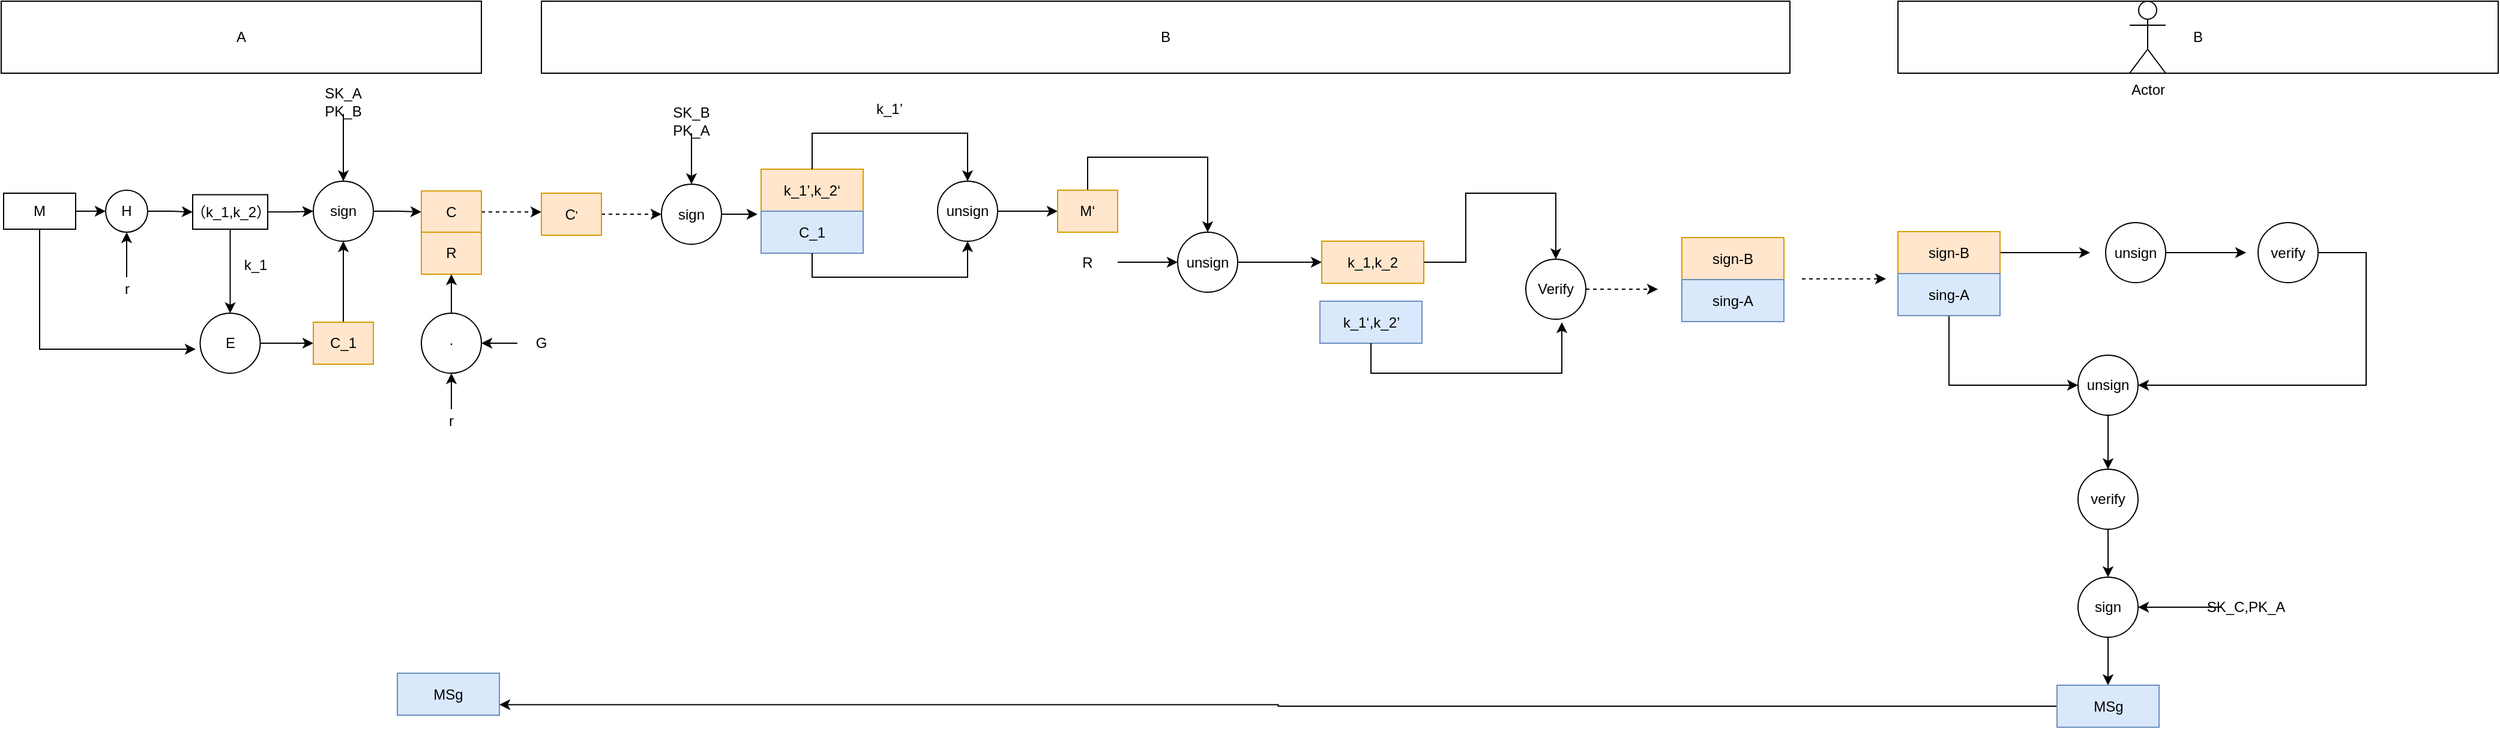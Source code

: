 <mxfile version="13.7.1" type="github"><diagram id="wB-M8znGSjYZSGlgd04C" name="Page-1"><mxGraphModel dx="593" dy="324" grid="1" gridSize="10" guides="1" tooltips="1" connect="1" arrows="1" fold="1" page="1" pageScale="1" pageWidth="827" pageHeight="1169" math="0" shadow="0"><root><mxCell id="0"/><mxCell id="1" parent="0"/><mxCell id="pUYlwLuFqtVYHTEQ7I9f-7" style="edgeStyle=orthogonalEdgeStyle;rounded=0;orthogonalLoop=1;jettySize=auto;html=1;exitX=1;exitY=0.5;exitDx=0;exitDy=0;entryX=0;entryY=0.5;entryDx=0;entryDy=0;" edge="1" parent="1" source="pUYlwLuFqtVYHTEQ7I9f-1" target="pUYlwLuFqtVYHTEQ7I9f-6"><mxGeometry relative="1" as="geometry"/></mxCell><mxCell id="pUYlwLuFqtVYHTEQ7I9f-19" style="edgeStyle=orthogonalEdgeStyle;rounded=0;orthogonalLoop=1;jettySize=auto;html=1;" edge="1" parent="1" source="pUYlwLuFqtVYHTEQ7I9f-1"><mxGeometry relative="1" as="geometry"><mxPoint x="202" y="610" as="targetPoint"/><Array as="points"><mxPoint x="72" y="610"/></Array></mxGeometry></mxCell><mxCell id="pUYlwLuFqtVYHTEQ7I9f-1" value="M" style="rounded=0;whiteSpace=wrap;html=1;" vertex="1" parent="1"><mxGeometry x="42" y="480" width="60" height="30" as="geometry"/></mxCell><mxCell id="pUYlwLuFqtVYHTEQ7I9f-15" value="" style="edgeStyle=orthogonalEdgeStyle;rounded=0;orthogonalLoop=1;jettySize=auto;html=1;" edge="1" parent="1" source="pUYlwLuFqtVYHTEQ7I9f-6" target="pUYlwLuFqtVYHTEQ7I9f-14"><mxGeometry relative="1" as="geometry"/></mxCell><mxCell id="pUYlwLuFqtVYHTEQ7I9f-6" value="H" style="ellipse;whiteSpace=wrap;html=1;aspect=fixed;" vertex="1" parent="1"><mxGeometry x="127" y="477.5" width="35" height="35" as="geometry"/></mxCell><mxCell id="pUYlwLuFqtVYHTEQ7I9f-8" value="A" style="rounded=0;whiteSpace=wrap;html=1;" vertex="1" parent="1"><mxGeometry x="40" y="320" width="400" height="60" as="geometry"/></mxCell><mxCell id="pUYlwLuFqtVYHTEQ7I9f-9" value="B" style="rounded=0;whiteSpace=wrap;html=1;" vertex="1" parent="1"><mxGeometry x="490" y="320" width="1040" height="60" as="geometry"/></mxCell><mxCell id="pUYlwLuFqtVYHTEQ7I9f-10" value="B" style="rounded=0;whiteSpace=wrap;html=1;" vertex="1" parent="1"><mxGeometry x="1620" y="320" width="500" height="60" as="geometry"/></mxCell><mxCell id="pUYlwLuFqtVYHTEQ7I9f-12" style="edgeStyle=orthogonalEdgeStyle;rounded=0;orthogonalLoop=1;jettySize=auto;html=1;entryX=0.5;entryY=1;entryDx=0;entryDy=0;" edge="1" parent="1" source="pUYlwLuFqtVYHTEQ7I9f-11" target="pUYlwLuFqtVYHTEQ7I9f-6"><mxGeometry relative="1" as="geometry"/></mxCell><mxCell id="pUYlwLuFqtVYHTEQ7I9f-11" value="r" style="text;html=1;strokeColor=none;fillColor=none;align=center;verticalAlign=middle;whiteSpace=wrap;rounded=0;" vertex="1" parent="1"><mxGeometry x="124.5" y="550" width="40" height="20" as="geometry"/></mxCell><mxCell id="pUYlwLuFqtVYHTEQ7I9f-20" style="edgeStyle=orthogonalEdgeStyle;rounded=0;orthogonalLoop=1;jettySize=auto;html=1;entryX=0.5;entryY=0;entryDx=0;entryDy=0;" edge="1" parent="1" source="pUYlwLuFqtVYHTEQ7I9f-14" target="pUYlwLuFqtVYHTEQ7I9f-17"><mxGeometry relative="1" as="geometry"/></mxCell><mxCell id="pUYlwLuFqtVYHTEQ7I9f-33" style="edgeStyle=orthogonalEdgeStyle;rounded=0;orthogonalLoop=1;jettySize=auto;html=1;exitX=1;exitY=0.5;exitDx=0;exitDy=0;startArrow=none;startFill=0;endArrow=classic;endFill=1;" edge="1" parent="1" source="pUYlwLuFqtVYHTEQ7I9f-14" target="pUYlwLuFqtVYHTEQ7I9f-32"><mxGeometry relative="1" as="geometry"/></mxCell><mxCell id="pUYlwLuFqtVYHTEQ7I9f-14" value="（k_1,k_2）" style="whiteSpace=wrap;html=1;" vertex="1" parent="1"><mxGeometry x="199.5" y="481.25" width="62.5" height="28.75" as="geometry"/></mxCell><mxCell id="pUYlwLuFqtVYHTEQ7I9f-35" style="edgeStyle=orthogonalEdgeStyle;rounded=0;orthogonalLoop=1;jettySize=auto;html=1;startArrow=none;startFill=0;endArrow=classic;endFill=1;" edge="1" parent="1" source="pUYlwLuFqtVYHTEQ7I9f-17" target="pUYlwLuFqtVYHTEQ7I9f-34"><mxGeometry relative="1" as="geometry"/></mxCell><mxCell id="pUYlwLuFqtVYHTEQ7I9f-17" value="E" style="ellipse;whiteSpace=wrap;html=1;aspect=fixed;" vertex="1" parent="1"><mxGeometry x="205.75" y="580" width="50" height="50" as="geometry"/></mxCell><mxCell id="pUYlwLuFqtVYHTEQ7I9f-21" value="k_1" style="text;html=1;strokeColor=none;fillColor=none;align=center;verticalAlign=middle;whiteSpace=wrap;rounded=0;" vertex="1" parent="1"><mxGeometry x="232" y="530" width="40" height="20" as="geometry"/></mxCell><mxCell id="pUYlwLuFqtVYHTEQ7I9f-40" style="edgeStyle=orthogonalEdgeStyle;rounded=0;orthogonalLoop=1;jettySize=auto;html=1;startArrow=none;startFill=0;endArrow=classic;endFill=1;" edge="1" parent="1" source="pUYlwLuFqtVYHTEQ7I9f-32" target="pUYlwLuFqtVYHTEQ7I9f-37"><mxGeometry relative="1" as="geometry"/></mxCell><mxCell id="pUYlwLuFqtVYHTEQ7I9f-32" value="sign" style="ellipse;whiteSpace=wrap;html=1;aspect=fixed;" vertex="1" parent="1"><mxGeometry x="300" y="470" width="50" height="50" as="geometry"/></mxCell><mxCell id="pUYlwLuFqtVYHTEQ7I9f-36" style="edgeStyle=orthogonalEdgeStyle;rounded=0;orthogonalLoop=1;jettySize=auto;html=1;entryX=0.5;entryY=1;entryDx=0;entryDy=0;startArrow=none;startFill=0;endArrow=classic;endFill=1;" edge="1" parent="1" source="pUYlwLuFqtVYHTEQ7I9f-34" target="pUYlwLuFqtVYHTEQ7I9f-32"><mxGeometry relative="1" as="geometry"/></mxCell><mxCell id="pUYlwLuFqtVYHTEQ7I9f-34" value="C_1" style="rounded=0;whiteSpace=wrap;html=1;fillColor=#ffe6cc;strokeColor=#d79b00;" vertex="1" parent="1"><mxGeometry x="300" y="587.5" width="50" height="35" as="geometry"/></mxCell><mxCell id="pUYlwLuFqtVYHTEQ7I9f-41" style="edgeStyle=orthogonalEdgeStyle;rounded=0;orthogonalLoop=1;jettySize=auto;html=1;startArrow=none;startFill=0;endArrow=classic;endFill=1;dashed=1;" edge="1" parent="1" source="pUYlwLuFqtVYHTEQ7I9f-37"><mxGeometry relative="1" as="geometry"><mxPoint x="490" y="495.63" as="targetPoint"/></mxGeometry></mxCell><mxCell id="pUYlwLuFqtVYHTEQ7I9f-37" value="C" style="rounded=0;whiteSpace=wrap;html=1;fillColor=#ffe6cc;strokeColor=#d79b00;" vertex="1" parent="1"><mxGeometry x="390" y="478.13" width="50" height="35" as="geometry"/></mxCell><mxCell id="pUYlwLuFqtVYHTEQ7I9f-39" style="edgeStyle=orthogonalEdgeStyle;rounded=0;orthogonalLoop=1;jettySize=auto;html=1;entryX=0.5;entryY=0;entryDx=0;entryDy=0;startArrow=none;startFill=0;endArrow=classic;endFill=1;" edge="1" parent="1" source="pUYlwLuFqtVYHTEQ7I9f-38" target="pUYlwLuFqtVYHTEQ7I9f-32"><mxGeometry relative="1" as="geometry"/></mxCell><mxCell id="pUYlwLuFqtVYHTEQ7I9f-38" value="SK_A&lt;br&gt;PK_B" style="text;html=1;strokeColor=none;fillColor=none;align=center;verticalAlign=middle;whiteSpace=wrap;rounded=0;" vertex="1" parent="1"><mxGeometry x="305" y="394" width="40" height="20" as="geometry"/></mxCell><mxCell id="pUYlwLuFqtVYHTEQ7I9f-45" style="edgeStyle=orthogonalEdgeStyle;rounded=0;orthogonalLoop=1;jettySize=auto;html=1;entryX=0;entryY=0.5;entryDx=0;entryDy=0;dashed=1;startArrow=none;startFill=0;endArrow=classic;endFill=1;" edge="1" parent="1" source="pUYlwLuFqtVYHTEQ7I9f-42" target="pUYlwLuFqtVYHTEQ7I9f-44"><mxGeometry relative="1" as="geometry"/></mxCell><mxCell id="pUYlwLuFqtVYHTEQ7I9f-42" value="C&lt;span style=&quot;font-size: 10px&quot;&gt;'&lt;/span&gt;" style="rounded=0;whiteSpace=wrap;html=1;fillColor=#ffe6cc;strokeColor=#d79b00;" vertex="1" parent="1"><mxGeometry x="490" y="480" width="50" height="35" as="geometry"/></mxCell><mxCell id="pUYlwLuFqtVYHTEQ7I9f-53" style="edgeStyle=orthogonalEdgeStyle;rounded=0;orthogonalLoop=1;jettySize=auto;html=1;startArrow=none;startFill=0;endArrow=classic;endFill=1;" edge="1" parent="1" source="pUYlwLuFqtVYHTEQ7I9f-44"><mxGeometry relative="1" as="geometry"><mxPoint x="670" y="497.5" as="targetPoint"/></mxGeometry></mxCell><mxCell id="pUYlwLuFqtVYHTEQ7I9f-44" value="sign" style="ellipse;whiteSpace=wrap;html=1;aspect=fixed;" vertex="1" parent="1"><mxGeometry x="590" y="472.5" width="50" height="50" as="geometry"/></mxCell><mxCell id="pUYlwLuFqtVYHTEQ7I9f-47" style="edgeStyle=orthogonalEdgeStyle;rounded=0;orthogonalLoop=1;jettySize=auto;html=1;entryX=0.5;entryY=0;entryDx=0;entryDy=0;startArrow=none;startFill=0;endArrow=classic;endFill=1;" edge="1" parent="1" source="pUYlwLuFqtVYHTEQ7I9f-46" target="pUYlwLuFqtVYHTEQ7I9f-44"><mxGeometry relative="1" as="geometry"/></mxCell><mxCell id="pUYlwLuFqtVYHTEQ7I9f-46" value="SK_B&lt;br&gt;PK_A" style="text;html=1;strokeColor=none;fillColor=none;align=center;verticalAlign=middle;whiteSpace=wrap;rounded=0;" vertex="1" parent="1"><mxGeometry x="595" y="410" width="40" height="20" as="geometry"/></mxCell><mxCell id="pUYlwLuFqtVYHTEQ7I9f-51" value="" style="group" vertex="1" connectable="0" parent="1"><mxGeometry x="673" y="460" width="85" height="70" as="geometry"/></mxCell><mxCell id="pUYlwLuFqtVYHTEQ7I9f-48" value="k_1’,k_2‘" style="rounded=0;whiteSpace=wrap;html=1;fillColor=#ffe6cc;strokeColor=#d79b00;" vertex="1" parent="pUYlwLuFqtVYHTEQ7I9f-51"><mxGeometry width="85" height="35" as="geometry"/></mxCell><mxCell id="pUYlwLuFqtVYHTEQ7I9f-50" value="C_1" style="rounded=0;whiteSpace=wrap;html=1;fillColor=#dae8fc;strokeColor=#6c8ebf;" vertex="1" parent="pUYlwLuFqtVYHTEQ7I9f-51"><mxGeometry y="35" width="85" height="35" as="geometry"/></mxCell><mxCell id="pUYlwLuFqtVYHTEQ7I9f-66" style="edgeStyle=orthogonalEdgeStyle;rounded=0;orthogonalLoop=1;jettySize=auto;html=1;entryX=0;entryY=0.5;entryDx=0;entryDy=0;startArrow=none;startFill=0;endArrow=classic;endFill=1;" edge="1" parent="1" source="pUYlwLuFqtVYHTEQ7I9f-55" target="pUYlwLuFqtVYHTEQ7I9f-65"><mxGeometry relative="1" as="geometry"/></mxCell><mxCell id="pUYlwLuFqtVYHTEQ7I9f-55" value="unsign" style="ellipse;whiteSpace=wrap;html=1;aspect=fixed;" vertex="1" parent="1"><mxGeometry x="820" y="470" width="50" height="50" as="geometry"/></mxCell><mxCell id="pUYlwLuFqtVYHTEQ7I9f-56" style="edgeStyle=orthogonalEdgeStyle;rounded=0;orthogonalLoop=1;jettySize=auto;html=1;entryX=0.5;entryY=0;entryDx=0;entryDy=0;startArrow=none;startFill=0;endArrow=classic;endFill=1;" edge="1" parent="1" source="pUYlwLuFqtVYHTEQ7I9f-48" target="pUYlwLuFqtVYHTEQ7I9f-55"><mxGeometry relative="1" as="geometry"><Array as="points"><mxPoint x="716" y="430"/><mxPoint x="845" y="430"/></Array></mxGeometry></mxCell><mxCell id="pUYlwLuFqtVYHTEQ7I9f-57" value="k_1’" style="text;html=1;strokeColor=none;fillColor=none;align=center;verticalAlign=middle;whiteSpace=wrap;rounded=0;" vertex="1" parent="1"><mxGeometry x="760" y="400" width="40" height="20" as="geometry"/></mxCell><mxCell id="pUYlwLuFqtVYHTEQ7I9f-58" style="edgeStyle=orthogonalEdgeStyle;rounded=0;orthogonalLoop=1;jettySize=auto;html=1;exitX=0.5;exitY=1;exitDx=0;exitDy=0;entryX=0.5;entryY=1;entryDx=0;entryDy=0;startArrow=none;startFill=0;endArrow=classic;endFill=1;" edge="1" parent="1" source="pUYlwLuFqtVYHTEQ7I9f-50" target="pUYlwLuFqtVYHTEQ7I9f-55"><mxGeometry relative="1" as="geometry"/></mxCell><mxCell id="pUYlwLuFqtVYHTEQ7I9f-59" value="R" style="rounded=0;whiteSpace=wrap;html=1;fillColor=#ffe6cc;strokeColor=#d79b00;" vertex="1" parent="1"><mxGeometry x="390" y="512.5" width="50" height="35" as="geometry"/></mxCell><mxCell id="pUYlwLuFqtVYHTEQ7I9f-67" style="edgeStyle=orthogonalEdgeStyle;rounded=0;orthogonalLoop=1;jettySize=auto;html=1;entryX=0.5;entryY=1;entryDx=0;entryDy=0;startArrow=none;startFill=0;endArrow=classic;endFill=1;" edge="1" parent="1" source="pUYlwLuFqtVYHTEQ7I9f-60" target="pUYlwLuFqtVYHTEQ7I9f-59"><mxGeometry relative="1" as="geometry"/></mxCell><mxCell id="pUYlwLuFqtVYHTEQ7I9f-60" value="·" style="ellipse;whiteSpace=wrap;html=1;aspect=fixed;" vertex="1" parent="1"><mxGeometry x="390" y="580" width="50" height="50" as="geometry"/></mxCell><mxCell id="pUYlwLuFqtVYHTEQ7I9f-64" style="edgeStyle=orthogonalEdgeStyle;rounded=0;orthogonalLoop=1;jettySize=auto;html=1;entryX=0.5;entryY=1;entryDx=0;entryDy=0;startArrow=none;startFill=0;endArrow=classic;endFill=1;" edge="1" parent="1" source="pUYlwLuFqtVYHTEQ7I9f-61" target="pUYlwLuFqtVYHTEQ7I9f-60"><mxGeometry relative="1" as="geometry"/></mxCell><mxCell id="pUYlwLuFqtVYHTEQ7I9f-61" value="r" style="text;html=1;strokeColor=none;fillColor=none;align=center;verticalAlign=middle;whiteSpace=wrap;rounded=0;" vertex="1" parent="1"><mxGeometry x="395" y="660" width="40" height="20" as="geometry"/></mxCell><mxCell id="pUYlwLuFqtVYHTEQ7I9f-63" style="edgeStyle=orthogonalEdgeStyle;rounded=0;orthogonalLoop=1;jettySize=auto;html=1;startArrow=none;startFill=0;endArrow=classic;endFill=1;" edge="1" parent="1" source="pUYlwLuFqtVYHTEQ7I9f-62" target="pUYlwLuFqtVYHTEQ7I9f-60"><mxGeometry relative="1" as="geometry"/></mxCell><mxCell id="pUYlwLuFqtVYHTEQ7I9f-62" value="G" style="text;html=1;strokeColor=none;fillColor=none;align=center;verticalAlign=middle;whiteSpace=wrap;rounded=0;" vertex="1" parent="1"><mxGeometry x="470" y="595" width="40" height="20" as="geometry"/></mxCell><mxCell id="pUYlwLuFqtVYHTEQ7I9f-70" style="edgeStyle=orthogonalEdgeStyle;rounded=0;orthogonalLoop=1;jettySize=auto;html=1;entryX=0.5;entryY=0;entryDx=0;entryDy=0;startArrow=none;startFill=0;endArrow=classic;endFill=1;" edge="1" parent="1" source="pUYlwLuFqtVYHTEQ7I9f-65" target="pUYlwLuFqtVYHTEQ7I9f-69"><mxGeometry relative="1" as="geometry"><Array as="points"><mxPoint x="945" y="450"/><mxPoint x="1045" y="450"/></Array></mxGeometry></mxCell><mxCell id="pUYlwLuFqtVYHTEQ7I9f-65" value="M‘" style="rounded=0;whiteSpace=wrap;html=1;fillColor=#ffe6cc;strokeColor=#d79b00;" vertex="1" parent="1"><mxGeometry x="920" y="477.5" width="50" height="35" as="geometry"/></mxCell><mxCell id="pUYlwLuFqtVYHTEQ7I9f-71" style="edgeStyle=orthogonalEdgeStyle;rounded=0;orthogonalLoop=1;jettySize=auto;html=1;entryX=0;entryY=0.5;entryDx=0;entryDy=0;startArrow=none;startFill=0;endArrow=classic;endFill=1;" edge="1" parent="1" source="pUYlwLuFqtVYHTEQ7I9f-68" target="pUYlwLuFqtVYHTEQ7I9f-69"><mxGeometry relative="1" as="geometry"/></mxCell><mxCell id="pUYlwLuFqtVYHTEQ7I9f-68" value="R" style="text;html=1;strokeColor=none;fillColor=none;align=center;verticalAlign=middle;whiteSpace=wrap;rounded=0;" vertex="1" parent="1"><mxGeometry x="920" y="525" width="50" height="25" as="geometry"/></mxCell><mxCell id="pUYlwLuFqtVYHTEQ7I9f-76" style="edgeStyle=orthogonalEdgeStyle;rounded=0;orthogonalLoop=1;jettySize=auto;html=1;startArrow=none;startFill=0;endArrow=classic;endFill=1;" edge="1" parent="1" source="pUYlwLuFqtVYHTEQ7I9f-69" target="pUYlwLuFqtVYHTEQ7I9f-74"><mxGeometry relative="1" as="geometry"/></mxCell><mxCell id="pUYlwLuFqtVYHTEQ7I9f-69" value="unsign" style="ellipse;whiteSpace=wrap;html=1;aspect=fixed;" vertex="1" parent="1"><mxGeometry x="1020" y="512.5" width="50" height="50" as="geometry"/></mxCell><mxCell id="pUYlwLuFqtVYHTEQ7I9f-73" value="" style="group;container=1;" vertex="1" connectable="0" parent="1"><mxGeometry x="1140" y="520" width="85" height="85" as="geometry"/></mxCell><mxCell id="pUYlwLuFqtVYHTEQ7I9f-74" value="k_1,k_2" style="rounded=0;whiteSpace=wrap;html=1;fillColor=#ffe6cc;strokeColor=#d79b00;" vertex="1" parent="pUYlwLuFqtVYHTEQ7I9f-73"><mxGeometry width="85" height="35" as="geometry"/></mxCell><mxCell id="pUYlwLuFqtVYHTEQ7I9f-77" value="k_1‘,k_2’" style="rounded=0;whiteSpace=wrap;html=1;fillColor=#dae8fc;strokeColor=#6c8ebf;" vertex="1" parent="pUYlwLuFqtVYHTEQ7I9f-73"><mxGeometry x="-1.5" y="50" width="85" height="35" as="geometry"/></mxCell><mxCell id="pUYlwLuFqtVYHTEQ7I9f-86" style="edgeStyle=orthogonalEdgeStyle;rounded=0;orthogonalLoop=1;jettySize=auto;html=1;startArrow=none;startFill=0;endArrow=classic;endFill=1;dashed=1;" edge="1" parent="1" source="pUYlwLuFqtVYHTEQ7I9f-78"><mxGeometry relative="1" as="geometry"><mxPoint x="1420" y="560" as="targetPoint"/></mxGeometry></mxCell><mxCell id="pUYlwLuFqtVYHTEQ7I9f-78" value="Verify" style="ellipse;whiteSpace=wrap;html=1;aspect=fixed;" vertex="1" parent="1"><mxGeometry x="1310" y="535" width="50" height="50" as="geometry"/></mxCell><mxCell id="pUYlwLuFqtVYHTEQ7I9f-79" style="edgeStyle=orthogonalEdgeStyle;rounded=0;orthogonalLoop=1;jettySize=auto;html=1;exitX=1;exitY=0.5;exitDx=0;exitDy=0;entryX=0.5;entryY=0;entryDx=0;entryDy=0;startArrow=none;startFill=0;endArrow=classic;endFill=1;" edge="1" parent="1" source="pUYlwLuFqtVYHTEQ7I9f-74" target="pUYlwLuFqtVYHTEQ7I9f-78"><mxGeometry relative="1" as="geometry"><Array as="points"><mxPoint x="1260" y="538"/><mxPoint x="1260" y="480"/><mxPoint x="1335" y="480"/></Array></mxGeometry></mxCell><mxCell id="pUYlwLuFqtVYHTEQ7I9f-80" style="edgeStyle=orthogonalEdgeStyle;rounded=0;orthogonalLoop=1;jettySize=auto;html=1;startArrow=none;startFill=0;endArrow=classic;endFill=1;" edge="1" parent="1" source="pUYlwLuFqtVYHTEQ7I9f-77"><mxGeometry relative="1" as="geometry"><mxPoint x="1340" y="587.5" as="targetPoint"/><Array as="points"><mxPoint x="1181" y="630"/><mxPoint x="1340" y="630"/></Array></mxGeometry></mxCell><mxCell id="pUYlwLuFqtVYHTEQ7I9f-89" style="edgeStyle=orthogonalEdgeStyle;rounded=0;orthogonalLoop=1;jettySize=auto;html=1;startArrow=none;startFill=0;endArrow=classic;endFill=1;" edge="1" parent="1" source="pUYlwLuFqtVYHTEQ7I9f-83"><mxGeometry relative="1" as="geometry"><mxPoint x="1780" y="529.5" as="targetPoint"/></mxGeometry></mxCell><mxCell id="pUYlwLuFqtVYHTEQ7I9f-83" value="sign-B" style="rounded=0;whiteSpace=wrap;html=1;fillColor=#ffe6cc;strokeColor=#d79b00;" vertex="1" parent="1"><mxGeometry x="1620" y="512" width="85" height="35" as="geometry"/></mxCell><mxCell id="pUYlwLuFqtVYHTEQ7I9f-95" style="edgeStyle=orthogonalEdgeStyle;rounded=0;orthogonalLoop=1;jettySize=auto;html=1;entryX=0;entryY=0.5;entryDx=0;entryDy=0;startArrow=none;startFill=0;endArrow=classic;endFill=1;" edge="1" parent="1" source="pUYlwLuFqtVYHTEQ7I9f-84" target="pUYlwLuFqtVYHTEQ7I9f-94"><mxGeometry relative="1" as="geometry"><Array as="points"><mxPoint x="1663" y="640"/></Array></mxGeometry></mxCell><mxCell id="pUYlwLuFqtVYHTEQ7I9f-84" value="sing-A" style="rounded=0;whiteSpace=wrap;html=1;fillColor=#dae8fc;strokeColor=#6c8ebf;" vertex="1" parent="1"><mxGeometry x="1620" y="547" width="85" height="35" as="geometry"/></mxCell><mxCell id="pUYlwLuFqtVYHTEQ7I9f-87" value="" style="group" vertex="1" connectable="0" parent="1"><mxGeometry x="1440" y="517" width="85" height="70" as="geometry"/></mxCell><mxCell id="pUYlwLuFqtVYHTEQ7I9f-81" value="sign-B" style="rounded=0;whiteSpace=wrap;html=1;fillColor=#ffe6cc;strokeColor=#d79b00;" vertex="1" parent="pUYlwLuFqtVYHTEQ7I9f-87"><mxGeometry width="85" height="35" as="geometry"/></mxCell><mxCell id="pUYlwLuFqtVYHTEQ7I9f-82" value="sing-A" style="rounded=0;whiteSpace=wrap;html=1;fillColor=#dae8fc;strokeColor=#6c8ebf;" vertex="1" parent="pUYlwLuFqtVYHTEQ7I9f-87"><mxGeometry y="35" width="85" height="35" as="geometry"/></mxCell><mxCell id="pUYlwLuFqtVYHTEQ7I9f-88" value="" style="endArrow=classic;html=1;dashed=1;" edge="1" parent="1"><mxGeometry width="50" height="50" relative="1" as="geometry"><mxPoint x="1540" y="551.41" as="sourcePoint"/><mxPoint x="1610" y="551.41" as="targetPoint"/></mxGeometry></mxCell><mxCell id="pUYlwLuFqtVYHTEQ7I9f-91" style="edgeStyle=orthogonalEdgeStyle;rounded=0;orthogonalLoop=1;jettySize=auto;html=1;startArrow=none;startFill=0;endArrow=classic;endFill=1;" edge="1" parent="1" source="pUYlwLuFqtVYHTEQ7I9f-90"><mxGeometry relative="1" as="geometry"><mxPoint x="1910" y="529.5" as="targetPoint"/></mxGeometry></mxCell><mxCell id="pUYlwLuFqtVYHTEQ7I9f-90" value="unsign" style="ellipse;whiteSpace=wrap;html=1;aspect=fixed;" vertex="1" parent="1"><mxGeometry x="1793" y="504.5" width="50" height="50" as="geometry"/></mxCell><mxCell id="pUYlwLuFqtVYHTEQ7I9f-93" style="edgeStyle=orthogonalEdgeStyle;rounded=0;orthogonalLoop=1;jettySize=auto;html=1;startArrow=none;startFill=0;endArrow=classic;endFill=1;" edge="1" parent="1" source="pUYlwLuFqtVYHTEQ7I9f-92"><mxGeometry relative="1" as="geometry"><mxPoint x="1820" y="640" as="targetPoint"/><Array as="points"><mxPoint x="2010" y="530"/><mxPoint x="2010" y="640"/></Array></mxGeometry></mxCell><mxCell id="pUYlwLuFqtVYHTEQ7I9f-92" value="verify" style="ellipse;whiteSpace=wrap;html=1;aspect=fixed;" vertex="1" parent="1"><mxGeometry x="1920" y="504.5" width="50" height="50" as="geometry"/></mxCell><mxCell id="pUYlwLuFqtVYHTEQ7I9f-98" style="edgeStyle=orthogonalEdgeStyle;rounded=0;orthogonalLoop=1;jettySize=auto;html=1;entryX=0.5;entryY=0;entryDx=0;entryDy=0;startArrow=none;startFill=0;endArrow=classic;endFill=1;" edge="1" parent="1" source="pUYlwLuFqtVYHTEQ7I9f-94" target="pUYlwLuFqtVYHTEQ7I9f-97"><mxGeometry relative="1" as="geometry"/></mxCell><mxCell id="pUYlwLuFqtVYHTEQ7I9f-94" value="unsign" style="ellipse;whiteSpace=wrap;html=1;aspect=fixed;" vertex="1" parent="1"><mxGeometry x="1770" y="615" width="50" height="50" as="geometry"/></mxCell><mxCell id="pUYlwLuFqtVYHTEQ7I9f-96" value="Actor" style="shape=umlActor;verticalLabelPosition=bottom;verticalAlign=top;html=1;outlineConnect=0;" vertex="1" parent="1"><mxGeometry x="1813" y="320" width="30" height="60" as="geometry"/></mxCell><mxCell id="pUYlwLuFqtVYHTEQ7I9f-100" style="edgeStyle=orthogonalEdgeStyle;rounded=0;orthogonalLoop=1;jettySize=auto;html=1;entryX=0.5;entryY=0;entryDx=0;entryDy=0;startArrow=none;startFill=0;endArrow=classic;endFill=1;" edge="1" parent="1" source="pUYlwLuFqtVYHTEQ7I9f-97" target="pUYlwLuFqtVYHTEQ7I9f-99"><mxGeometry relative="1" as="geometry"/></mxCell><mxCell id="pUYlwLuFqtVYHTEQ7I9f-97" value="verify" style="ellipse;whiteSpace=wrap;html=1;aspect=fixed;" vertex="1" parent="1"><mxGeometry x="1770" y="710" width="50" height="50" as="geometry"/></mxCell><mxCell id="pUYlwLuFqtVYHTEQ7I9f-104" style="edgeStyle=orthogonalEdgeStyle;rounded=0;orthogonalLoop=1;jettySize=auto;html=1;entryX=0.5;entryY=0;entryDx=0;entryDy=0;startArrow=none;startFill=0;endArrow=classic;endFill=1;" edge="1" parent="1" source="pUYlwLuFqtVYHTEQ7I9f-99" target="pUYlwLuFqtVYHTEQ7I9f-103"><mxGeometry relative="1" as="geometry"/></mxCell><mxCell id="pUYlwLuFqtVYHTEQ7I9f-99" value="sign" style="ellipse;whiteSpace=wrap;html=1;aspect=fixed;" vertex="1" parent="1"><mxGeometry x="1770" y="800" width="50" height="50" as="geometry"/></mxCell><mxCell id="pUYlwLuFqtVYHTEQ7I9f-102" style="edgeStyle=orthogonalEdgeStyle;rounded=0;orthogonalLoop=1;jettySize=auto;html=1;entryX=1;entryY=0.5;entryDx=0;entryDy=0;startArrow=none;startFill=0;endArrow=classic;endFill=1;" edge="1" parent="1" source="pUYlwLuFqtVYHTEQ7I9f-101" target="pUYlwLuFqtVYHTEQ7I9f-99"><mxGeometry relative="1" as="geometry"/></mxCell><mxCell id="pUYlwLuFqtVYHTEQ7I9f-101" value="SK_C,PK_A" style="text;html=1;strokeColor=none;fillColor=none;align=center;verticalAlign=middle;whiteSpace=wrap;rounded=0;" vertex="1" parent="1"><mxGeometry x="1890" y="815" width="40" height="20" as="geometry"/></mxCell><mxCell id="pUYlwLuFqtVYHTEQ7I9f-106" style="edgeStyle=orthogonalEdgeStyle;rounded=0;orthogonalLoop=1;jettySize=auto;html=1;entryX=1;entryY=0.75;entryDx=0;entryDy=0;startArrow=none;startFill=0;endArrow=classic;endFill=1;" edge="1" parent="1" source="pUYlwLuFqtVYHTEQ7I9f-103" target="pUYlwLuFqtVYHTEQ7I9f-105"><mxGeometry relative="1" as="geometry"/></mxCell><mxCell id="pUYlwLuFqtVYHTEQ7I9f-103" value="MSg" style="rounded=0;whiteSpace=wrap;html=1;fillColor=#dae8fc;strokeColor=#6c8ebf;" vertex="1" parent="1"><mxGeometry x="1752.5" y="890" width="85" height="35" as="geometry"/></mxCell><mxCell id="pUYlwLuFqtVYHTEQ7I9f-105" value="MSg" style="rounded=0;whiteSpace=wrap;html=1;fillColor=#dae8fc;strokeColor=#6c8ebf;" vertex="1" parent="1"><mxGeometry x="370" y="880" width="85" height="35" as="geometry"/></mxCell></root></mxGraphModel></diagram></mxfile>
